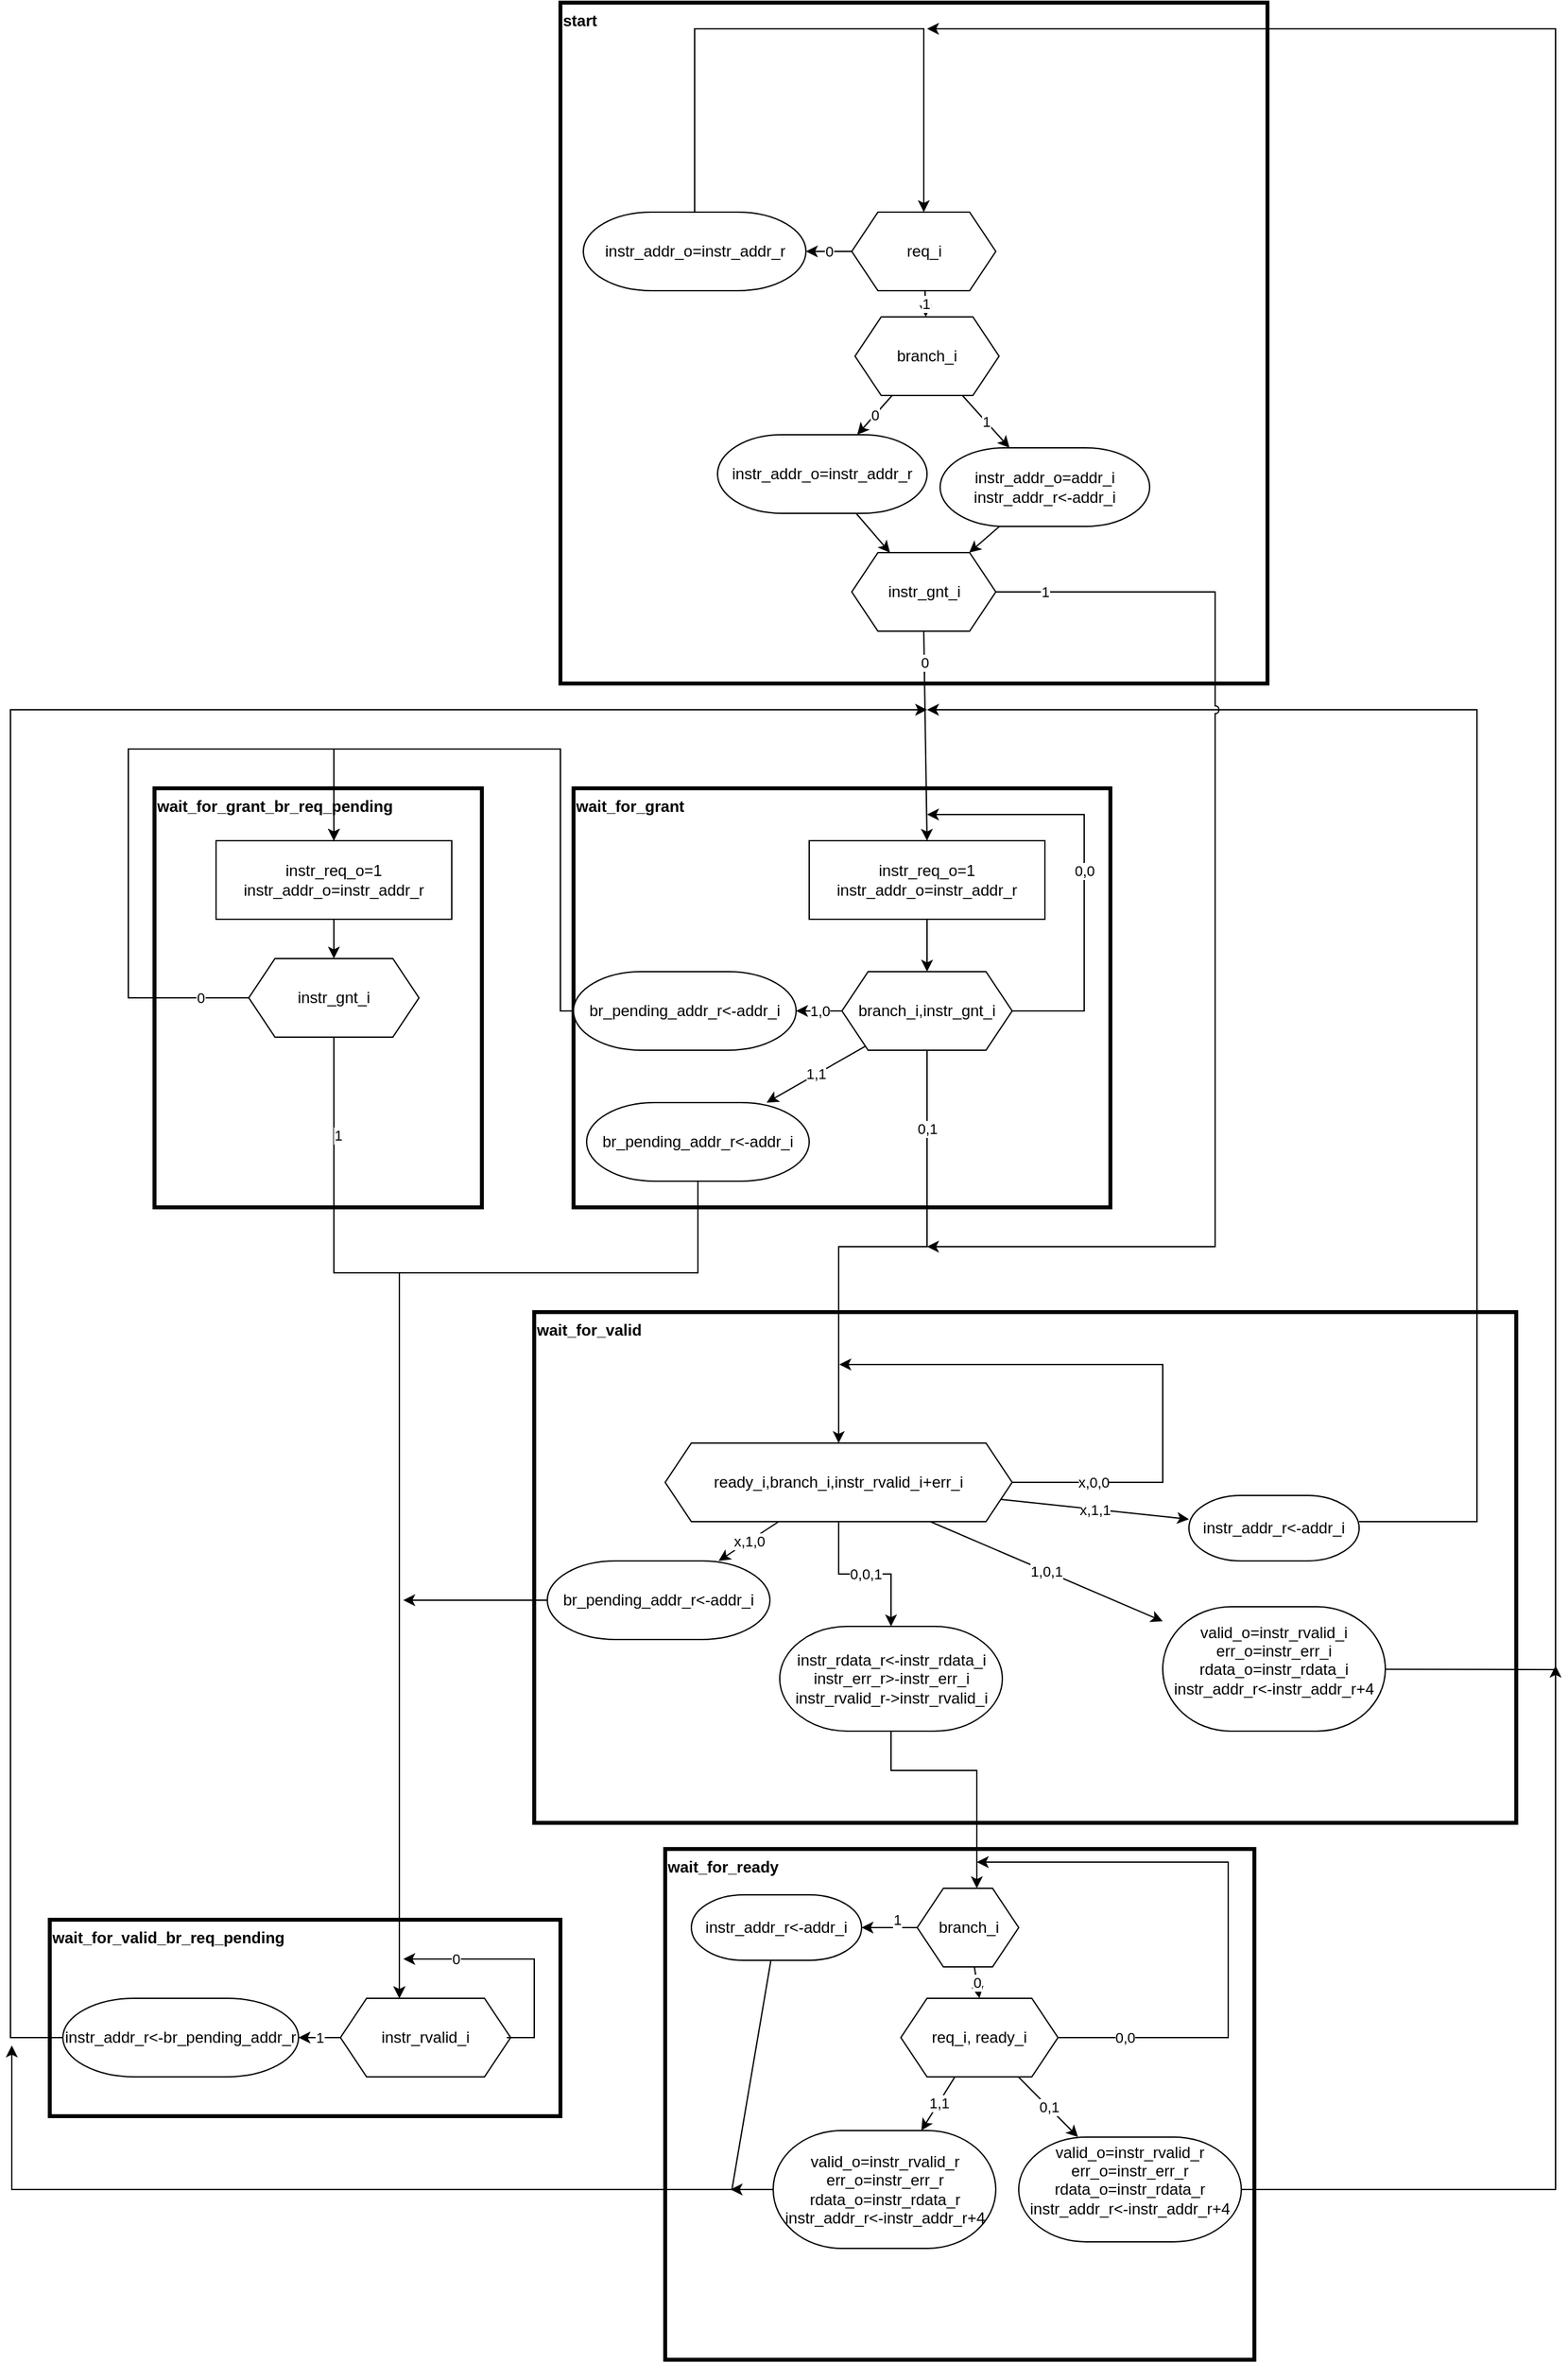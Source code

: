 <mxfile version="27.0.9">
  <diagram name="Page-1" id="yhlD2b_mrxGAm6N7oatX">
    <mxGraphModel dx="1907" dy="1779" grid="1" gridSize="10" guides="1" tooltips="1" connect="1" arrows="1" fold="1" page="1" pageScale="1" pageWidth="850" pageHeight="1100" math="0" shadow="0">
      <root>
        <mxCell id="0" />
        <mxCell id="1" parent="0" />
        <mxCell id="_pQ5w_bISgEqmRKUSHvl-1" value="wait_for_grant" style="rounded=0;whiteSpace=wrap;html=1;verticalAlign=top;align=left;fillColor=none;strokeWidth=3;fontStyle=1" vertex="1" parent="1">
          <mxGeometry x="70" y="120" width="410" height="320" as="geometry" />
        </mxCell>
        <mxCell id="_pQ5w_bISgEqmRKUSHvl-2" value="start" style="rounded=0;whiteSpace=wrap;html=1;verticalAlign=top;fillColor=none;align=left;strokeWidth=3;fontStyle=1" vertex="1" parent="1">
          <mxGeometry x="60" y="-480" width="540" height="520" as="geometry" />
        </mxCell>
        <mxCell id="_pQ5w_bISgEqmRKUSHvl-3" value="wait_for_grant_br_req_pending" style="rounded=0;whiteSpace=wrap;html=1;verticalAlign=top;align=left;fillColor=none;strokeWidth=3;fontStyle=1" vertex="1" parent="1">
          <mxGeometry x="-250" y="120" width="250" height="320" as="geometry" />
        </mxCell>
        <mxCell id="_pQ5w_bISgEqmRKUSHvl-4" value="wait_for_valid" style="rounded=0;whiteSpace=wrap;html=1;verticalAlign=top;align=left;fillColor=none;strokeWidth=3;fontStyle=1" vertex="1" parent="1">
          <mxGeometry x="40" y="520" width="750" height="390" as="geometry" />
        </mxCell>
        <mxCell id="_pQ5w_bISgEqmRKUSHvl-5" value="wait_for_valid_br_req_pending" style="rounded=0;whiteSpace=wrap;html=1;verticalAlign=top;align=left;fillColor=none;strokeWidth=3;fontStyle=1" vertex="1" parent="1">
          <mxGeometry x="-330" y="984" width="390" height="150" as="geometry" />
        </mxCell>
        <mxCell id="_pQ5w_bISgEqmRKUSHvl-6" value="wait_for_ready" style="rounded=0;whiteSpace=wrap;html=1;verticalAlign=top;fillColor=none;align=left;strokeWidth=3;fontStyle=1" vertex="1" parent="1">
          <mxGeometry x="140" y="930" width="450" height="390" as="geometry" />
        </mxCell>
        <mxCell id="_pQ5w_bISgEqmRKUSHvl-19" value="req_i" style="shape=hexagon;perimeter=hexagonPerimeter2;whiteSpace=wrap;html=1;fixedSize=1;" vertex="1" parent="1">
          <mxGeometry x="282.5" y="-320" width="110" height="60" as="geometry" />
        </mxCell>
        <mxCell id="_pQ5w_bISgEqmRKUSHvl-20" value="" style="endArrow=classic;html=1;rounded=0;exitX=0.5;exitY=0;exitDx=0;exitDy=0;exitPerimeter=0;" edge="1" parent="1" source="_pQ5w_bISgEqmRKUSHvl-41" target="_pQ5w_bISgEqmRKUSHvl-19">
          <mxGeometry x="-0.908" width="50" height="50" relative="1" as="geometry">
            <mxPoint x="57.5" y="-240" as="sourcePoint" />
            <mxPoint x="337.5" y="-410" as="targetPoint" />
            <Array as="points">
              <mxPoint x="162.5" y="-460" />
              <mxPoint x="337.5" y="-460" />
            </Array>
            <mxPoint as="offset" />
          </mxGeometry>
        </mxCell>
        <mxCell id="_pQ5w_bISgEqmRKUSHvl-34" value="instr_req_o=1&lt;div&gt;instr_addr_o=instr_addr_r&lt;/div&gt;" style="rounded=0;whiteSpace=wrap;html=1;" vertex="1" parent="1">
          <mxGeometry x="250" y="160" width="180" height="60" as="geometry" />
        </mxCell>
        <mxCell id="_pQ5w_bISgEqmRKUSHvl-35" value="branch_i,instr_gnt_i" style="shape=hexagon;perimeter=hexagonPerimeter2;whiteSpace=wrap;html=1;fixedSize=1;" vertex="1" parent="1">
          <mxGeometry x="275" y="260" width="130" height="60" as="geometry" />
        </mxCell>
        <mxCell id="_pQ5w_bISgEqmRKUSHvl-39" value="0" style="endArrow=classic;html=1;rounded=0;" edge="1" parent="1" source="_pQ5w_bISgEqmRKUSHvl-19" target="_pQ5w_bISgEqmRKUSHvl-41">
          <mxGeometry x="0.025" width="50" height="50" relative="1" as="geometry">
            <mxPoint x="286.5" y="-210" as="sourcePoint" />
            <mxPoint x="247.5" y="-210" as="targetPoint" />
            <mxPoint as="offset" />
          </mxGeometry>
        </mxCell>
        <mxCell id="_pQ5w_bISgEqmRKUSHvl-40" value="1" style="endArrow=classic;html=1;rounded=0;" edge="1" parent="1" source="_pQ5w_bISgEqmRKUSHvl-117" target="_pQ5w_bISgEqmRKUSHvl-42">
          <mxGeometry width="50" height="50" relative="1" as="geometry">
            <mxPoint x="369" y="-70" as="sourcePoint" />
            <mxPoint x="410" y="-70" as="targetPoint" />
          </mxGeometry>
        </mxCell>
        <mxCell id="_pQ5w_bISgEqmRKUSHvl-41" value="instr_addr_o=instr_addr_r" style="strokeWidth=1;html=1;shape=mxgraph.flowchart.terminator;whiteSpace=wrap;" vertex="1" parent="1">
          <mxGeometry x="77.5" y="-320" width="170" height="60" as="geometry" />
        </mxCell>
        <mxCell id="_pQ5w_bISgEqmRKUSHvl-42" value="instr_addr_o=addr_i&lt;div&gt;instr_addr_r&amp;lt;-addr_i&lt;/div&gt;" style="strokeWidth=1;html=1;shape=mxgraph.flowchart.terminator;whiteSpace=wrap;" vertex="1" parent="1">
          <mxGeometry x="350" y="-140" width="160" height="60" as="geometry" />
        </mxCell>
        <mxCell id="_pQ5w_bISgEqmRKUSHvl-45" value="instr_addr_o=instr_addr_r" style="strokeWidth=1;html=1;shape=mxgraph.flowchart.terminator;whiteSpace=wrap;" vertex="1" parent="1">
          <mxGeometry x="180" y="-150" width="160" height="60" as="geometry" />
        </mxCell>
        <mxCell id="_pQ5w_bISgEqmRKUSHvl-46" value="0" style="endArrow=classic;html=1;rounded=0;" edge="1" parent="1" source="_pQ5w_bISgEqmRKUSHvl-117" target="_pQ5w_bISgEqmRKUSHvl-45">
          <mxGeometry width="50" height="50" relative="1" as="geometry">
            <mxPoint x="460" y="-400" as="sourcePoint" />
            <mxPoint x="510" y="-450" as="targetPoint" />
          </mxGeometry>
        </mxCell>
        <mxCell id="_pQ5w_bISgEqmRKUSHvl-48" value="" style="endArrow=classic;html=1;rounded=0;" edge="1" parent="1" source="_pQ5w_bISgEqmRKUSHvl-45" target="_pQ5w_bISgEqmRKUSHvl-119">
          <mxGeometry width="50" height="50" relative="1" as="geometry">
            <mxPoint x="620" y="120" as="sourcePoint" />
            <mxPoint x="-60" y="-60" as="targetPoint" />
          </mxGeometry>
        </mxCell>
        <mxCell id="_pQ5w_bISgEqmRKUSHvl-49" value="" style="endArrow=classic;html=1;rounded=0;" edge="1" parent="1" source="_pQ5w_bISgEqmRKUSHvl-42" target="_pQ5w_bISgEqmRKUSHvl-119">
          <mxGeometry width="50" height="50" relative="1" as="geometry">
            <mxPoint x="640" y="170" as="sourcePoint" />
            <mxPoint x="730" y="-60" as="targetPoint" />
          </mxGeometry>
        </mxCell>
        <mxCell id="_pQ5w_bISgEqmRKUSHvl-50" value="" style="endArrow=classic;html=1;rounded=0;" edge="1" parent="1" source="_pQ5w_bISgEqmRKUSHvl-34" target="_pQ5w_bISgEqmRKUSHvl-35">
          <mxGeometry width="50" height="50" relative="1" as="geometry">
            <mxPoint x="120" y="90" as="sourcePoint" />
            <mxPoint x="170" y="40" as="targetPoint" />
          </mxGeometry>
        </mxCell>
        <mxCell id="_pQ5w_bISgEqmRKUSHvl-53" value="br_pending_addr_r&amp;lt;-addr_i" style="strokeWidth=1;html=1;shape=mxgraph.flowchart.terminator;whiteSpace=wrap;" vertex="1" parent="1">
          <mxGeometry x="70" y="260" width="170" height="60" as="geometry" />
        </mxCell>
        <mxCell id="_pQ5w_bISgEqmRKUSHvl-55" value="" style="endArrow=classic;html=1;rounded=0;entryX=0.5;entryY=0;entryDx=0;entryDy=0;edgeStyle=orthogonalEdgeStyle;" edge="1" parent="1" source="_pQ5w_bISgEqmRKUSHvl-53" target="_pQ5w_bISgEqmRKUSHvl-58">
          <mxGeometry width="50" height="50" relative="1" as="geometry">
            <mxPoint x="90" y="160" as="sourcePoint" />
            <mxPoint x="60" y="780" as="targetPoint" />
            <Array as="points">
              <mxPoint x="60" y="290" />
              <mxPoint x="60" y="90" />
              <mxPoint x="-113" y="90" />
            </Array>
          </mxGeometry>
        </mxCell>
        <mxCell id="_pQ5w_bISgEqmRKUSHvl-56" value="0,1" style="endArrow=classic;html=1;rounded=0;edgeStyle=orthogonalEdgeStyle;" edge="1" parent="1" source="_pQ5w_bISgEqmRKUSHvl-35" target="_pQ5w_bISgEqmRKUSHvl-64">
          <mxGeometry x="-0.673" width="50" height="50" relative="1" as="geometry">
            <mxPoint x="400" y="510" as="sourcePoint" />
            <mxPoint x="450" y="460" as="targetPoint" />
            <mxPoint as="offset" />
          </mxGeometry>
        </mxCell>
        <mxCell id="_pQ5w_bISgEqmRKUSHvl-57" value="0,0" style="endArrow=classic;html=1;rounded=0;exitX=1;exitY=0.5;exitDx=0;exitDy=0;" edge="1" parent="1" source="_pQ5w_bISgEqmRKUSHvl-35">
          <mxGeometry width="50" height="50" relative="1" as="geometry">
            <mxPoint x="560" y="290" as="sourcePoint" />
            <mxPoint x="340" y="140" as="targetPoint" />
            <Array as="points">
              <mxPoint x="460" y="290" />
              <mxPoint x="460" y="140" />
            </Array>
          </mxGeometry>
        </mxCell>
        <mxCell id="_pQ5w_bISgEqmRKUSHvl-58" value="instr_req_o=1&lt;div&gt;instr_addr_o=instr_addr_r&lt;/div&gt;" style="rounded=0;whiteSpace=wrap;html=1;" vertex="1" parent="1">
          <mxGeometry x="-203" y="160" width="180" height="60" as="geometry" />
        </mxCell>
        <mxCell id="_pQ5w_bISgEqmRKUSHvl-59" value="instr_gnt_i" style="shape=hexagon;perimeter=hexagonPerimeter2;whiteSpace=wrap;html=1;fixedSize=1;" vertex="1" parent="1">
          <mxGeometry x="-178" y="250" width="130" height="60" as="geometry" />
        </mxCell>
        <mxCell id="_pQ5w_bISgEqmRKUSHvl-60" value="" style="endArrow=classic;html=1;rounded=0;entryX=0.5;entryY=0;entryDx=0;entryDy=0;exitX=0.5;exitY=1;exitDx=0;exitDy=0;" edge="1" parent="1" source="_pQ5w_bISgEqmRKUSHvl-58" target="_pQ5w_bISgEqmRKUSHvl-59">
          <mxGeometry width="50" height="50" relative="1" as="geometry">
            <mxPoint x="-320" y="280" as="sourcePoint" />
            <mxPoint x="-270" y="230" as="targetPoint" />
          </mxGeometry>
        </mxCell>
        <mxCell id="_pQ5w_bISgEqmRKUSHvl-61" value="0" style="endArrow=classic;html=1;rounded=0;" edge="1" parent="1" source="_pQ5w_bISgEqmRKUSHvl-59" target="_pQ5w_bISgEqmRKUSHvl-58">
          <mxGeometry x="-0.854" width="50" height="50" relative="1" as="geometry">
            <mxPoint x="-320" y="270" as="sourcePoint" />
            <mxPoint x="-113" y="90" as="targetPoint" />
            <Array as="points">
              <mxPoint x="-270" y="280" />
              <mxPoint x="-270" y="90" />
              <mxPoint x="-113" y="90" />
            </Array>
            <mxPoint as="offset" />
          </mxGeometry>
        </mxCell>
        <mxCell id="_pQ5w_bISgEqmRKUSHvl-62" value="1" style="endArrow=classic;html=1;rounded=0;edgeStyle=orthogonalEdgeStyle;" edge="1" parent="1" source="_pQ5w_bISgEqmRKUSHvl-59" target="_pQ5w_bISgEqmRKUSHvl-63">
          <mxGeometry x="-0.809" y="3" width="50" height="50" relative="1" as="geometry">
            <mxPoint x="-280" y="330" as="sourcePoint" />
            <mxPoint x="-230" y="280" as="targetPoint" />
            <Array as="points">
              <mxPoint x="-113" y="490" />
              <mxPoint x="-63" y="490" />
            </Array>
            <mxPoint as="offset" />
          </mxGeometry>
        </mxCell>
        <mxCell id="_pQ5w_bISgEqmRKUSHvl-63" value="instr_rvalid_i" style="shape=hexagon;perimeter=hexagonPerimeter2;whiteSpace=wrap;html=1;fixedSize=1;" vertex="1" parent="1">
          <mxGeometry x="-108" y="1044" width="130" height="60" as="geometry" />
        </mxCell>
        <mxCell id="_pQ5w_bISgEqmRKUSHvl-64" value="ready_i,branch_i,instr_rvalid_i+err_i" style="shape=hexagon;perimeter=hexagonPerimeter2;whiteSpace=wrap;html=1;fixedSize=1;" vertex="1" parent="1">
          <mxGeometry x="140" y="620" width="265" height="60" as="geometry" />
        </mxCell>
        <mxCell id="_pQ5w_bISgEqmRKUSHvl-66" value="1,0" style="endArrow=classic;html=1;rounded=0;exitX=0;exitY=0.5;exitDx=0;exitDy=0;entryX=1;entryY=0.5;entryDx=0;entryDy=0;entryPerimeter=0;" edge="1" parent="1" source="_pQ5w_bISgEqmRKUSHvl-35" target="_pQ5w_bISgEqmRKUSHvl-53">
          <mxGeometry width="50" height="50" relative="1" as="geometry">
            <mxPoint x="140" y="110" as="sourcePoint" />
            <mxPoint x="190" y="60" as="targetPoint" />
          </mxGeometry>
        </mxCell>
        <mxCell id="_pQ5w_bISgEqmRKUSHvl-67" value="br_pending_addr_r&amp;lt;-addr_i" style="strokeWidth=1;html=1;shape=mxgraph.flowchart.terminator;whiteSpace=wrap;" vertex="1" parent="1">
          <mxGeometry x="80" y="360" width="170" height="60" as="geometry" />
        </mxCell>
        <mxCell id="_pQ5w_bISgEqmRKUSHvl-68" value="1,1" style="endArrow=classic;html=1;rounded=0;" edge="1" parent="1" source="_pQ5w_bISgEqmRKUSHvl-35" target="_pQ5w_bISgEqmRKUSHvl-67">
          <mxGeometry width="50" height="50" relative="1" as="geometry">
            <mxPoint x="110" y="560" as="sourcePoint" />
            <mxPoint x="160" y="510" as="targetPoint" />
          </mxGeometry>
        </mxCell>
        <mxCell id="_pQ5w_bISgEqmRKUSHvl-71" value="" style="endArrow=classic;html=1;rounded=0;edgeStyle=orthogonalEdgeStyle;" edge="1" parent="1" source="_pQ5w_bISgEqmRKUSHvl-67" target="_pQ5w_bISgEqmRKUSHvl-63">
          <mxGeometry width="50" height="50" relative="1" as="geometry">
            <mxPoint x="20" y="530" as="sourcePoint" />
            <mxPoint x="70" y="480" as="targetPoint" />
            <Array as="points">
              <mxPoint x="165" y="490" />
              <mxPoint x="-63" y="490" />
            </Array>
          </mxGeometry>
        </mxCell>
        <mxCell id="_pQ5w_bISgEqmRKUSHvl-72" value="instr_addr_r&amp;lt;-br_pending_addr_r" style="strokeWidth=1;html=1;shape=mxgraph.flowchart.terminator;whiteSpace=wrap;" vertex="1" parent="1">
          <mxGeometry x="-320" y="1044" width="180" height="60" as="geometry" />
        </mxCell>
        <mxCell id="_pQ5w_bISgEqmRKUSHvl-73" value="1" style="endArrow=classic;html=1;rounded=0;exitX=0;exitY=0.5;exitDx=0;exitDy=0;" edge="1" parent="1" source="_pQ5w_bISgEqmRKUSHvl-63" target="_pQ5w_bISgEqmRKUSHvl-72">
          <mxGeometry width="50" height="50" relative="1" as="geometry">
            <mxPoint x="-280" y="974" as="sourcePoint" />
            <mxPoint x="-230" y="924" as="targetPoint" />
          </mxGeometry>
        </mxCell>
        <mxCell id="_pQ5w_bISgEqmRKUSHvl-75" value="" style="endArrow=classic;html=1;rounded=0;" edge="1" parent="1" source="_pQ5w_bISgEqmRKUSHvl-72">
          <mxGeometry width="50" height="50" relative="1" as="geometry">
            <mxPoint x="-320" y="660" as="sourcePoint" />
            <mxPoint x="340" y="60" as="targetPoint" />
            <Array as="points">
              <mxPoint x="-360" y="1074" />
              <mxPoint x="-360" y="60" />
            </Array>
          </mxGeometry>
        </mxCell>
        <mxCell id="_pQ5w_bISgEqmRKUSHvl-77" value="" style="endArrow=classic;html=1;rounded=0;edgeStyle=orthogonalEdgeStyle;" edge="1" parent="1" source="_pQ5w_bISgEqmRKUSHvl-100" target="_pQ5w_bISgEqmRKUSHvl-136">
          <mxGeometry width="50" height="50" relative="1" as="geometry">
            <mxPoint x="580" y="890" as="sourcePoint" />
            <mxPoint x="630" y="840" as="targetPoint" />
            <Array as="points">
              <mxPoint x="312" y="870" />
              <mxPoint x="378" y="870" />
            </Array>
          </mxGeometry>
        </mxCell>
        <mxCell id="_pQ5w_bISgEqmRKUSHvl-79" value="valid_o=instr_rvalid_i&lt;div&gt;err_o=instr_err_i&lt;div&gt;rdata_o=instr_rdata_i&lt;/div&gt;&lt;div&gt;instr_addr_r&amp;lt;-instr_addr_r+4&lt;/div&gt;&lt;div&gt;&lt;br&gt;&lt;/div&gt;&lt;/div&gt;" style="strokeWidth=1;html=1;shape=mxgraph.flowchart.terminator;whiteSpace=wrap;" vertex="1" parent="1">
          <mxGeometry x="520" y="745" width="170" height="95" as="geometry" />
        </mxCell>
        <mxCell id="_pQ5w_bISgEqmRKUSHvl-80" value="1,0,1" style="endArrow=classic;html=1;rounded=0;" edge="1" parent="1" source="_pQ5w_bISgEqmRKUSHvl-64" target="_pQ5w_bISgEqmRKUSHvl-79">
          <mxGeometry width="50" height="50" relative="1" as="geometry">
            <mxPoint x="570" y="850" as="sourcePoint" />
            <mxPoint x="620" y="800" as="targetPoint" />
          </mxGeometry>
        </mxCell>
        <mxCell id="_pQ5w_bISgEqmRKUSHvl-81" value="" style="endArrow=classic;html=1;rounded=0;" edge="1" parent="1" source="_pQ5w_bISgEqmRKUSHvl-79">
          <mxGeometry width="50" height="50" relative="1" as="geometry">
            <mxPoint x="580" y="840" as="sourcePoint" />
            <mxPoint x="340" y="-460" as="targetPoint" />
            <Array as="points">
              <mxPoint x="820" y="793" />
              <mxPoint x="820" y="-460" />
            </Array>
          </mxGeometry>
        </mxCell>
        <mxCell id="_pQ5w_bISgEqmRKUSHvl-92" value="instr_addr_r&amp;lt;-addr_i" style="strokeWidth=1;html=1;shape=mxgraph.flowchart.terminator;whiteSpace=wrap;" vertex="1" parent="1">
          <mxGeometry x="540" y="660" width="130" height="50" as="geometry" />
        </mxCell>
        <mxCell id="_pQ5w_bISgEqmRKUSHvl-95" value="" style="endArrow=classic;html=1;rounded=0;edgeStyle=orthogonalEdgeStyle;" edge="1" parent="1" source="_pQ5w_bISgEqmRKUSHvl-92">
          <mxGeometry width="50" height="50" relative="1" as="geometry">
            <mxPoint x="760" y="370" as="sourcePoint" />
            <mxPoint x="340" y="60" as="targetPoint" />
            <Array as="points">
              <mxPoint x="760" y="680" />
              <mxPoint x="760" y="60" />
            </Array>
          </mxGeometry>
        </mxCell>
        <mxCell id="_pQ5w_bISgEqmRKUSHvl-96" value="req_i, ready_i" style="shape=hexagon;perimeter=hexagonPerimeter2;whiteSpace=wrap;html=1;fixedSize=1;" vertex="1" parent="1">
          <mxGeometry x="320" y="1044" width="120" height="60" as="geometry" />
        </mxCell>
        <mxCell id="_pQ5w_bISgEqmRKUSHvl-97" value="0,0" style="endArrow=classic;html=1;rounded=0;" edge="1" parent="1" source="_pQ5w_bISgEqmRKUSHvl-96">
          <mxGeometry x="-0.779" width="50" height="50" relative="1" as="geometry">
            <mxPoint x="580" y="1060" as="sourcePoint" />
            <mxPoint x="378" y="940" as="targetPoint" />
            <Array as="points">
              <mxPoint x="570" y="1074" />
              <mxPoint x="570" y="940" />
            </Array>
            <mxPoint as="offset" />
          </mxGeometry>
        </mxCell>
        <mxCell id="_pQ5w_bISgEqmRKUSHvl-98" value="valid_o=instr_rvalid_r&lt;div&gt;err_o=instr_err_r&lt;br&gt;&lt;div&gt;&lt;span style=&quot;background-color: transparent; color: light-dark(rgb(0, 0, 0), rgb(255, 255, 255));&quot;&gt;rdata_o=instr_rdata_r&lt;/span&gt;&lt;/div&gt;&lt;div&gt;instr_addr_r&amp;lt;-instr_addr_r+4&lt;/div&gt;&lt;div&gt;&lt;br&gt;&lt;/div&gt;&lt;/div&gt;" style="strokeWidth=1;html=1;shape=mxgraph.flowchart.terminator;whiteSpace=wrap;" vertex="1" parent="1">
          <mxGeometry x="410" y="1150" width="170" height="80" as="geometry" />
        </mxCell>
        <mxCell id="_pQ5w_bISgEqmRKUSHvl-99" value="0,1" style="endArrow=classic;html=1;rounded=0;" edge="1" parent="1" source="_pQ5w_bISgEqmRKUSHvl-96" target="_pQ5w_bISgEqmRKUSHvl-98">
          <mxGeometry width="50" height="50" relative="1" as="geometry">
            <mxPoint x="710" y="1130" as="sourcePoint" />
            <mxPoint x="760" y="1080" as="targetPoint" />
          </mxGeometry>
        </mxCell>
        <mxCell id="_pQ5w_bISgEqmRKUSHvl-100" value="instr_rdata_r&amp;lt;-instr_rdata_i&lt;div&gt;instr_err_r&amp;gt;-instr_err_i&lt;/div&gt;&lt;div&gt;instr_rvalid_r-&amp;gt;instr_rvalid_i&lt;/div&gt;" style="strokeWidth=1;html=1;shape=mxgraph.flowchart.terminator;whiteSpace=wrap;" vertex="1" parent="1">
          <mxGeometry x="227.5" y="760" width="170" height="80" as="geometry" />
        </mxCell>
        <mxCell id="_pQ5w_bISgEqmRKUSHvl-105" value="" style="endArrow=classic;html=1;rounded=0;edgeStyle=orthogonalEdgeStyle;" edge="1" parent="1" source="_pQ5w_bISgEqmRKUSHvl-98">
          <mxGeometry width="50" height="50" relative="1" as="geometry">
            <mxPoint x="740" y="1340" as="sourcePoint" />
            <mxPoint x="820" y="790" as="targetPoint" />
            <Array as="points">
              <mxPoint x="820" y="1190" />
            </Array>
          </mxGeometry>
        </mxCell>
        <mxCell id="_pQ5w_bISgEqmRKUSHvl-106" value="valid_o=instr_rvalid_r&lt;div&gt;err_o=instr_err_r&lt;div&gt;rdata_o=instr_rdata_r&lt;/div&gt;&lt;div&gt;instr_addr_r&amp;lt;-instr_addr_r+4&lt;/div&gt;&lt;/div&gt;" style="strokeWidth=1;html=1;shape=mxgraph.flowchart.terminator;whiteSpace=wrap;" vertex="1" parent="1">
          <mxGeometry x="222.5" y="1145" width="170" height="90" as="geometry" />
        </mxCell>
        <mxCell id="_pQ5w_bISgEqmRKUSHvl-107" value="1,1" style="endArrow=classic;html=1;rounded=0;" edge="1" parent="1" source="_pQ5w_bISgEqmRKUSHvl-96" target="_pQ5w_bISgEqmRKUSHvl-106">
          <mxGeometry width="50" height="50" relative="1" as="geometry">
            <mxPoint x="580" y="740" as="sourcePoint" />
            <mxPoint x="630" y="690" as="targetPoint" />
          </mxGeometry>
        </mxCell>
        <mxCell id="_pQ5w_bISgEqmRKUSHvl-111" value="instr_addr_r&amp;lt;-addr_i" style="strokeWidth=1;html=1;shape=mxgraph.flowchart.terminator;whiteSpace=wrap;" vertex="1" parent="1">
          <mxGeometry x="160" y="965" width="130" height="50" as="geometry" />
        </mxCell>
        <mxCell id="_pQ5w_bISgEqmRKUSHvl-114" value="" style="endArrow=classic;html=1;rounded=0;jumpStyle=arc;" edge="1" parent="1" source="_pQ5w_bISgEqmRKUSHvl-111">
          <mxGeometry width="50" height="50" relative="1" as="geometry">
            <mxPoint x="220.355" y="1060" as="sourcePoint" />
            <mxPoint x="-359" y="1080" as="targetPoint" />
            <Array as="points">
              <mxPoint x="191" y="1190" />
              <mxPoint x="-79" y="1190" />
              <mxPoint x="-359" y="1190" />
            </Array>
          </mxGeometry>
        </mxCell>
        <mxCell id="_pQ5w_bISgEqmRKUSHvl-116" value="0,0,1" style="endArrow=classic;html=1;rounded=0;edgeStyle=orthogonalEdgeStyle;" edge="1" parent="1" source="_pQ5w_bISgEqmRKUSHvl-64" target="_pQ5w_bISgEqmRKUSHvl-100">
          <mxGeometry width="50" height="50" relative="1" as="geometry">
            <mxPoint x="270" y="810" as="sourcePoint" />
            <mxPoint x="320" y="760" as="targetPoint" />
          </mxGeometry>
        </mxCell>
        <mxCell id="_pQ5w_bISgEqmRKUSHvl-117" value="branch_i" style="shape=hexagon;perimeter=hexagonPerimeter2;whiteSpace=wrap;html=1;fixedSize=1;" vertex="1" parent="1">
          <mxGeometry x="285" y="-240" width="110" height="60" as="geometry" />
        </mxCell>
        <mxCell id="_pQ5w_bISgEqmRKUSHvl-118" value="1" style="endArrow=classic;html=1;rounded=0;" edge="1" parent="1" source="_pQ5w_bISgEqmRKUSHvl-19" target="_pQ5w_bISgEqmRKUSHvl-117">
          <mxGeometry width="50" height="50" relative="1" as="geometry">
            <mxPoint x="-310" y="-230" as="sourcePoint" />
            <mxPoint x="-260" y="-280" as="targetPoint" />
          </mxGeometry>
        </mxCell>
        <mxCell id="_pQ5w_bISgEqmRKUSHvl-119" value="instr_gnt_i" style="shape=hexagon;perimeter=hexagonPerimeter2;whiteSpace=wrap;html=1;fixedSize=1;" vertex="1" parent="1">
          <mxGeometry x="282.5" y="-60" width="110" height="60" as="geometry" />
        </mxCell>
        <mxCell id="_pQ5w_bISgEqmRKUSHvl-120" value="0" style="endArrow=classic;html=1;rounded=0;entryX=0.5;entryY=0;entryDx=0;entryDy=0;exitX=0.5;exitY=1;exitDx=0;exitDy=0;" edge="1" parent="1" source="_pQ5w_bISgEqmRKUSHvl-119" target="_pQ5w_bISgEqmRKUSHvl-34">
          <mxGeometry x="-0.7" width="50" height="50" relative="1" as="geometry">
            <mxPoint x="-270" y="-140" as="sourcePoint" />
            <mxPoint x="-220" y="-190" as="targetPoint" />
            <mxPoint as="offset" />
          </mxGeometry>
        </mxCell>
        <mxCell id="_pQ5w_bISgEqmRKUSHvl-124" value="x,0,0" style="endArrow=classic;html=1;rounded=0;" edge="1" parent="1" source="_pQ5w_bISgEqmRKUSHvl-64">
          <mxGeometry x="-0.728" width="50" height="50" relative="1" as="geometry">
            <mxPoint x="388.658" y="465.428" as="sourcePoint" />
            <mxPoint x="273" y="560" as="targetPoint" />
            <Array as="points">
              <mxPoint x="520" y="650" />
              <mxPoint x="520" y="610" />
              <mxPoint x="520" y="560" />
            </Array>
            <mxPoint as="offset" />
          </mxGeometry>
        </mxCell>
        <mxCell id="_pQ5w_bISgEqmRKUSHvl-125" value="1" style="endArrow=classic;html=1;rounded=0;jumpStyle=arc;" edge="1" parent="1" source="_pQ5w_bISgEqmRKUSHvl-119">
          <mxGeometry x="-0.915" width="50" height="50" relative="1" as="geometry">
            <mxPoint x="720" y="-90" as="sourcePoint" />
            <mxPoint x="340" y="470" as="targetPoint" />
            <Array as="points">
              <mxPoint x="560" y="-30" />
              <mxPoint x="560" y="470" />
            </Array>
            <mxPoint as="offset" />
          </mxGeometry>
        </mxCell>
        <mxCell id="_pQ5w_bISgEqmRKUSHvl-126" value="0" style="endArrow=classic;html=1;rounded=0;exitX=0.895;exitY=0.6;exitDx=0;exitDy=0;exitPerimeter=0;" edge="1" parent="1" source="_pQ5w_bISgEqmRKUSHvl-5">
          <mxGeometry x="0.555" width="50" height="50" relative="1" as="geometry">
            <mxPoint x="40" y="884" as="sourcePoint" />
            <mxPoint x="-60" y="1014" as="targetPoint" />
            <Array as="points">
              <mxPoint x="40" y="1074" />
              <mxPoint x="40" y="1014" />
            </Array>
            <mxPoint as="offset" />
          </mxGeometry>
        </mxCell>
        <mxCell id="_pQ5w_bISgEqmRKUSHvl-127" value="x,1,0" style="endArrow=classic;html=1;rounded=0;" edge="1" parent="1" source="_pQ5w_bISgEqmRKUSHvl-64" target="_pQ5w_bISgEqmRKUSHvl-133">
          <mxGeometry width="50" height="50" relative="1" as="geometry">
            <mxPoint y="670" as="sourcePoint" />
            <mxPoint x="-60" y="650" as="targetPoint" />
          </mxGeometry>
        </mxCell>
        <mxCell id="_pQ5w_bISgEqmRKUSHvl-130" value="x,1,1" style="endArrow=classic;html=1;rounded=0;" edge="1" parent="1" source="_pQ5w_bISgEqmRKUSHvl-64" target="_pQ5w_bISgEqmRKUSHvl-92">
          <mxGeometry width="50" height="50" relative="1" as="geometry">
            <mxPoint x="1010" y="820" as="sourcePoint" />
            <mxPoint x="1060" y="770" as="targetPoint" />
            <Array as="points" />
          </mxGeometry>
        </mxCell>
        <mxCell id="_pQ5w_bISgEqmRKUSHvl-132" value="1" style="endArrow=classic;html=1;rounded=0;" edge="1" parent="1" source="_pQ5w_bISgEqmRKUSHvl-136" target="_pQ5w_bISgEqmRKUSHvl-111">
          <mxGeometry x="-0.292" y="-6" width="50" height="50" relative="1" as="geometry">
            <mxPoint x="80" y="1260" as="sourcePoint" />
            <mxPoint x="130" y="1210" as="targetPoint" />
            <Array as="points" />
            <mxPoint x="-1" as="offset" />
          </mxGeometry>
        </mxCell>
        <mxCell id="_pQ5w_bISgEqmRKUSHvl-133" value="br_pending_addr_r&amp;lt;-addr_i" style="strokeWidth=1;html=1;shape=mxgraph.flowchart.terminator;whiteSpace=wrap;" vertex="1" parent="1">
          <mxGeometry x="50" y="710" width="170" height="60" as="geometry" />
        </mxCell>
        <mxCell id="_pQ5w_bISgEqmRKUSHvl-134" value="" style="endArrow=classic;html=1;rounded=0;exitX=0;exitY=0.5;exitDx=0;exitDy=0;exitPerimeter=0;" edge="1" parent="1" source="_pQ5w_bISgEqmRKUSHvl-133">
          <mxGeometry width="50" height="50" relative="1" as="geometry">
            <mxPoint x="-190" y="730" as="sourcePoint" />
            <mxPoint x="-60" y="740" as="targetPoint" />
          </mxGeometry>
        </mxCell>
        <mxCell id="_pQ5w_bISgEqmRKUSHvl-135" value="" style="endArrow=classic;html=1;rounded=0;" edge="1" parent="1" source="_pQ5w_bISgEqmRKUSHvl-106">
          <mxGeometry width="50" height="50" relative="1" as="geometry">
            <mxPoint x="250" y="1470" as="sourcePoint" />
            <mxPoint x="190" y="1190" as="targetPoint" />
          </mxGeometry>
        </mxCell>
        <mxCell id="_pQ5w_bISgEqmRKUSHvl-136" value="branch_i" style="shape=hexagon;perimeter=hexagonPerimeter2;whiteSpace=wrap;html=1;fixedSize=1;" vertex="1" parent="1">
          <mxGeometry x="332.5" y="960" width="77.5" height="60" as="geometry" />
        </mxCell>
        <mxCell id="_pQ5w_bISgEqmRKUSHvl-138" value="0" style="endArrow=classic;html=1;rounded=0;entryX=0.5;entryY=0;entryDx=0;entryDy=0;" edge="1" parent="1" source="_pQ5w_bISgEqmRKUSHvl-136" target="_pQ5w_bISgEqmRKUSHvl-96">
          <mxGeometry width="50" height="50" relative="1" as="geometry">
            <mxPoint x="320" y="1520" as="sourcePoint" />
            <mxPoint x="370" y="1060" as="targetPoint" />
          </mxGeometry>
        </mxCell>
      </root>
    </mxGraphModel>
  </diagram>
</mxfile>
